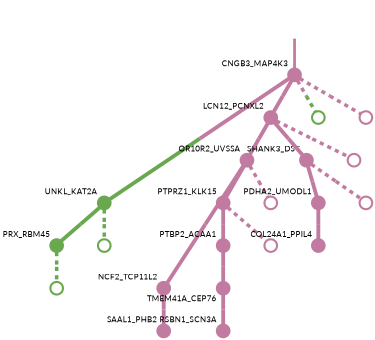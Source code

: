 strict digraph  {
graph[splines=false]; nodesep=0.7; rankdir=TB; ranksep=0.6; forcelabels=true; dpi=600; size=2.5;
0 [color="#c27ba0ff", fillcolor="#c27ba0ff", fixedsize=true, fontname=Lato, fontsize="12pt", height="0.25", label="", penwidth=3, shape=circle, style=filled, xlabel=CNGB3_MAP4K3];
2 [color="#6aa84fff", fillcolor="#6aa84fff", fixedsize=true, fontname=Lato, fontsize="12pt", height="0.25", label="", penwidth=3, shape=circle, style=filled, xlabel=UNKL_KAT2A];
3 [color="#c27ba0ff", fillcolor="#c27ba0ff", fixedsize=true, fontname=Lato, fontsize="12pt", height="0.25", label="", penwidth=3, shape=circle, style=filled, xlabel=LCN12_PCNXL2];
14 [color="#6aa84fff", fillcolor="#6aa84fff", fixedsize=true, fontname=Lato, fontsize="12pt", height="0.25", label="", penwidth=3, shape=circle, style=solid, xlabel=""];
17 [color="#c27ba0ff", fillcolor="#c27ba0ff", fixedsize=true, fontname=Lato, fontsize="12pt", height="0.25", label="", penwidth=3, shape=circle, style=solid, xlabel=""];
1 [color="#c27ba0ff", fillcolor="#c27ba0ff", fixedsize=true, fontname=Lato, fontsize="12pt", height="0.25", label="", penwidth=3, shape=circle, style=filled, xlabel=NCF2_TCP11L2];
4 [color="#c27ba0ff", fillcolor="#c27ba0ff", fixedsize=true, fontname=Lato, fontsize="12pt", height="0.25", label="", penwidth=3, shape=circle, style=filled, xlabel=SAAL1_PHB2];
11 [color="#6aa84fff", fillcolor="#6aa84fff", fixedsize=true, fontname=Lato, fontsize="12pt", height="0.25", label="", penwidth=3, shape=circle, style=filled, xlabel=PRX_RBM45];
15 [color="#6aa84fff", fillcolor="#6aa84fff", fixedsize=true, fontname=Lato, fontsize="12pt", height="0.25", label="", penwidth=3, shape=circle, style=solid, xlabel=""];
10 [color="#c27ba0ff", fillcolor="#c27ba0ff", fixedsize=true, fontname=Lato, fontsize="12pt", height="0.25", label="", penwidth=3, shape=circle, style=filled, xlabel=OR10R2_UVSSA];
12 [color="#c27ba0ff", fillcolor="#c27ba0ff", fixedsize=true, fontname=Lato, fontsize="12pt", height="0.25", label="", penwidth=3, shape=circle, style=filled, xlabel=SHANK3_DST];
18 [color="#c27ba0ff", fillcolor="#c27ba0ff", fixedsize=true, fontname=Lato, fontsize="12pt", height="0.25", label="", penwidth=3, shape=circle, style=solid, xlabel=""];
5 [color="#c27ba0ff", fillcolor="#c27ba0ff", fixedsize=true, fontname=Lato, fontsize="12pt", height="0.25", label="", penwidth=3, shape=circle, style=filled, xlabel=TMEM41A_CEP76];
6 [color="#c27ba0ff", fillcolor="#c27ba0ff", fixedsize=true, fontname=Lato, fontsize="12pt", height="0.25", label="", penwidth=3, shape=circle, style=filled, xlabel=RSBN1_SCN3A];
7 [color="#c27ba0ff", fillcolor="#c27ba0ff", fixedsize=true, fontname=Lato, fontsize="12pt", height="0.25", label="", penwidth=3, shape=circle, style=filled, xlabel=PTBP2_ACAA1];
9 [color="#c27ba0ff", fillcolor="#c27ba0ff", fixedsize=true, fontname=Lato, fontsize="12pt", height="0.25", label="", penwidth=3, shape=circle, style=filled, xlabel=PTPRZ1_KLK15];
19 [color="#c27ba0ff", fillcolor="#c27ba0ff", fixedsize=true, fontname=Lato, fontsize="12pt", height="0.25", label="", penwidth=3, shape=circle, style=solid, xlabel=""];
20 [color="#c27ba0ff", fillcolor="#c27ba0ff", fixedsize=true, fontname=Lato, fontsize="12pt", height="0.25", label="", penwidth=3, shape=circle, style=solid, xlabel=""];
16 [color="#6aa84fff", fillcolor="#6aa84fff", fixedsize=true, fontname=Lato, fontsize="12pt", height="0.25", label="", penwidth=3, shape=circle, style=solid, xlabel=""];
13 [color="#c27ba0ff", fillcolor="#c27ba0ff", fixedsize=true, fontname=Lato, fontsize="12pt", height="0.25", label="", penwidth=3, shape=circle, style=filled, xlabel=PDHA2_UMODL1];
21 [color="#c27ba0ff", fillcolor="#c27ba0ff", fixedsize=true, fontname=Lato, fontsize="12pt", height="0.25", label="", penwidth=3, shape=circle, style=solid, xlabel=""];
8 [color="#c27ba0ff", fillcolor="#c27ba0ff", fixedsize=true, fontname=Lato, fontsize="12pt", height="0.25", label="", penwidth=3, shape=circle, style=filled, xlabel=COL24A1_PPIL4];
normal [label="", penwidth=3, style=invis, xlabel=CNGB3_MAP4K3];
0 -> 2  [arrowsize=0, color="#c27ba0ff;0.5:#6aa84fff", minlen="3.0", penwidth="5.5", style=solid];
0 -> 3  [arrowsize=0, color="#c27ba0ff;0.5:#c27ba0ff", minlen="1.8115942478179932", penwidth="5.5", style=solid];
0 -> 14  [arrowsize=0, color="#c27ba0ff;0.5:#6aa84fff", minlen="1.0362318754196167", penwidth=5, style=dashed];
0 -> 17  [arrowsize=0, color="#c27ba0ff;0.5:#c27ba0ff", minlen="1.0362318754196167", penwidth=5, style=dashed];
2 -> 11  [arrowsize=0, color="#6aa84fff;0.5:#6aa84fff", minlen="1.1159420013427734", penwidth="5.5", style=solid];
2 -> 15  [arrowsize=0, color="#6aa84fff;0.5:#6aa84fff", minlen="1.0362318754196167", penwidth=5, style=dashed];
3 -> 10  [arrowsize=0, color="#c27ba0ff;0.5:#c27ba0ff", minlen="1.1304347515106201", penwidth="5.5", style=solid];
3 -> 12  [arrowsize=0, color="#c27ba0ff;0.5:#c27ba0ff", minlen="1.1159420013427734", penwidth="5.5", style=solid];
3 -> 18  [arrowsize=0, color="#c27ba0ff;0.5:#c27ba0ff", minlen="1.0362318754196167", penwidth=5, style=dashed];
1 -> 4  [arrowsize=0, color="#c27ba0ff;0.5:#c27ba0ff", minlen="1.6376811265945435", penwidth="5.5", style=solid];
11 -> 16  [arrowsize=0, color="#6aa84fff;0.5:#6aa84fff", minlen="1.0362318754196167", penwidth=5, style=dashed];
10 -> 1  [arrowsize=0, color="#c27ba0ff;0.5:#c27ba0ff", minlen="3.0", penwidth="5.5", style=solid];
10 -> 9  [arrowsize=0, color="#c27ba0ff;0.5:#c27ba0ff", minlen="1.2173912525177002", penwidth="5.5", style=solid];
10 -> 20  [arrowsize=0, color="#c27ba0ff;0.5:#c27ba0ff", minlen="1.0362318754196167", penwidth=5, style=dashed];
12 -> 13  [arrowsize=0, color="#c27ba0ff;0.5:#c27ba0ff", minlen="1.0724637508392334", penwidth="5.5", style=solid];
12 -> 21  [arrowsize=0, color="#c27ba0ff;0.5:#c27ba0ff", minlen="1.0362318754196167", penwidth=5, style=dashed];
5 -> 6  [arrowsize=0, color="#c27ba0ff;0.5:#c27ba0ff", minlen="1.3478260040283203", penwidth="5.5", style=solid];
7 -> 5  [arrowsize=0, color="#c27ba0ff;0.5:#c27ba0ff", minlen="1.5507246255874634", penwidth="5.5", style=solid];
9 -> 7  [arrowsize=0, color="#c27ba0ff;0.5:#c27ba0ff", minlen="1.2608695030212402", penwidth="5.5", style=solid];
9 -> 19  [arrowsize=0, color="#c27ba0ff;0.5:#c27ba0ff", minlen="1.0362318754196167", penwidth=5, style=dashed];
13 -> 8  [arrowsize=0, color="#c27ba0ff;0.5:#c27ba0ff", minlen="1.2463767528533936", penwidth="5.5", style=solid];
normal -> 0  [arrowsize=0, color="#c27ba0ff", label="", penwidth=4, style=solid];
}
